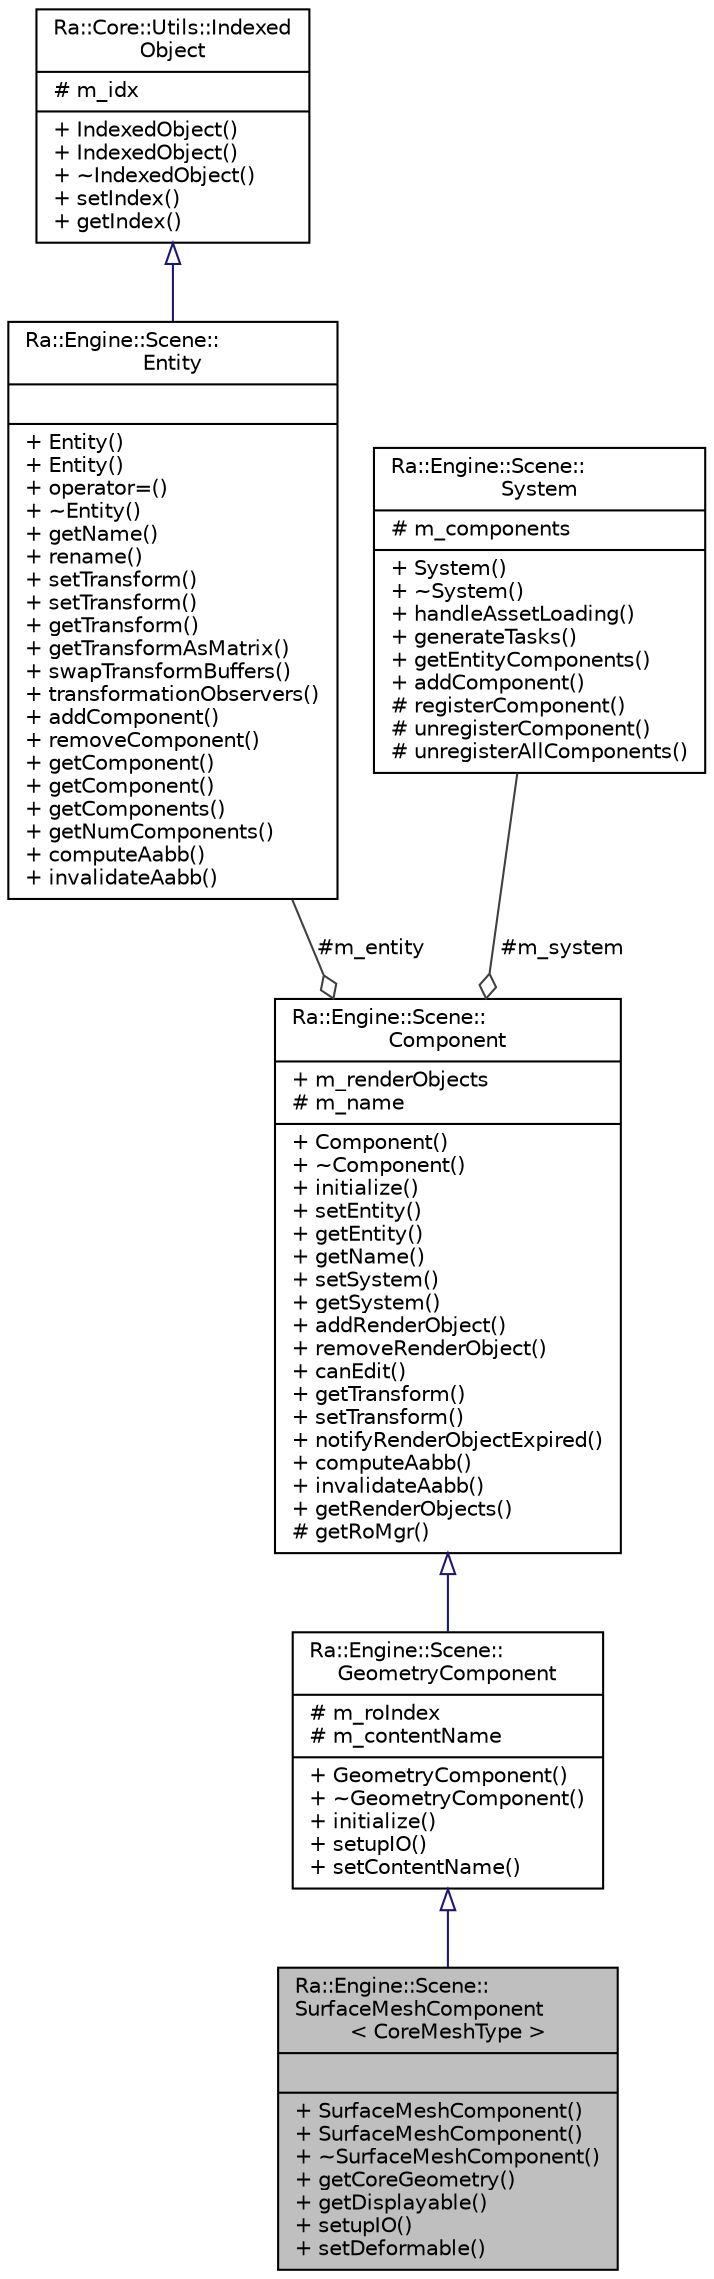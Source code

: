 digraph "Ra::Engine::Scene::SurfaceMeshComponent&lt; CoreMeshType &gt;"
{
 // INTERACTIVE_SVG=YES
 // LATEX_PDF_SIZE
  edge [fontname="Helvetica",fontsize="10",labelfontname="Helvetica",labelfontsize="10"];
  node [fontname="Helvetica",fontsize="10",shape=record];
  Node1 [label="{Ra::Engine::Scene::\lSurfaceMeshComponent\l\< CoreMeshType \>\n||+ SurfaceMeshComponent()\l+ SurfaceMeshComponent()\l+ ~SurfaceMeshComponent()\l+ getCoreGeometry()\l+ getDisplayable()\l+ setupIO()\l+ setDeformable()\l}",height=0.2,width=0.4,color="black", fillcolor="grey75", style="filled", fontcolor="black",tooltip="Main class to convert Ra::Core::Asset::GeometryData to Ra::Engine::Mesh."];
  Node2 -> Node1 [dir="back",color="midnightblue",fontsize="10",style="solid",arrowtail="onormal",fontname="Helvetica"];
  Node2 [label="{Ra::Engine::Scene::\lGeometryComponent\n|# m_roIndex\l# m_contentName\l|+ GeometryComponent()\l+ ~GeometryComponent()\l+ initialize()\l+ setupIO()\l+ setContentName()\l}",height=0.2,width=0.4,color="black", fillcolor="white", style="filled",URL="$classRa_1_1Engine_1_1Scene_1_1GeometryComponent.html",tooltip="Abstract interface of a geometric compoennet in the Engine."];
  Node3 -> Node2 [dir="back",color="midnightblue",fontsize="10",style="solid",arrowtail="onormal",fontname="Helvetica"];
  Node3 [label="{Ra::Engine::Scene::\lComponent\n|+ m_renderObjects\l# m_name\l|+ Component()\l+ ~Component()\l+ initialize()\l+ setEntity()\l+ getEntity()\l+ getName()\l+ setSystem()\l+ getSystem()\l+ addRenderObject()\l+ removeRenderObject()\l+ canEdit()\l+ getTransform()\l+ setTransform()\l+ notifyRenderObjectExpired()\l+ computeAabb()\l+ invalidateAabb()\l+ getRenderObjects()\l# getRoMgr()\l}",height=0.2,width=0.4,color="black", fillcolor="white", style="filled",URL="$classRa_1_1Engine_1_1Scene_1_1Component.html",tooltip="A component is an element that can be updated by a system. It is also linked to some other components..."];
  Node4 -> Node3 [color="grey25",fontsize="10",style="solid",label=" #m_entity" ,arrowhead="odiamond",fontname="Helvetica"];
  Node4 [label="{Ra::Engine::Scene::\lEntity\n||+ Entity()\l+ Entity()\l+ operator=()\l+ ~Entity()\l+ getName()\l+ rename()\l+ setTransform()\l+ setTransform()\l+ getTransform()\l+ getTransformAsMatrix()\l+ swapTransformBuffers()\l+ transformationObservers()\l+ addComponent()\l+ removeComponent()\l+ getComponent()\l+ getComponent()\l+ getComponents()\l+ getNumComponents()\l+ computeAabb()\l+ invalidateAabb()\l}",height=0.2,width=0.4,color="black", fillcolor="white", style="filled",URL="$classRa_1_1Engine_1_1Scene_1_1Entity.html",tooltip="An entity is an scene element. It ties together components with a transform."];
  Node5 -> Node4 [dir="back",color="midnightblue",fontsize="10",style="solid",arrowtail="onormal",fontname="Helvetica"];
  Node5 [label="{Ra::Core::Utils::Indexed\lObject\n|# m_idx\l|+ IndexedObject()\l+ IndexedObject()\l+ ~IndexedObject()\l+ setIndex()\l+ getIndex()\l}",height=0.2,width=0.4,color="black", fillcolor="white", style="filled",URL="$classRa_1_1Core_1_1Utils_1_1IndexedObject.html",tooltip=" "];
  Node6 -> Node3 [color="grey25",fontsize="10",style="solid",label=" #m_system" ,arrowhead="odiamond",fontname="Helvetica"];
  Node6 [label="{Ra::Engine::Scene::\lSystem\n|# m_components\l|+ System()\l+ ~System()\l+ handleAssetLoading()\l+ generateTasks()\l+ getEntityComponents()\l+ addComponent()\l# registerComponent()\l# unregisterComponent()\l# unregisterAllComponents()\l}",height=0.2,width=0.4,color="black", fillcolor="white", style="filled",URL="$classRa_1_1Engine_1_1Scene_1_1System.html",tooltip=" "];
}
